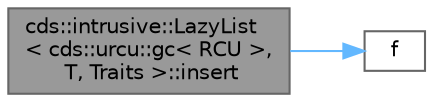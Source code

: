 digraph "cds::intrusive::LazyList&lt; cds::urcu::gc&lt; RCU &gt;, T, Traits &gt;::insert"
{
 // LATEX_PDF_SIZE
  bgcolor="transparent";
  edge [fontname=Helvetica,fontsize=10,labelfontname=Helvetica,labelfontsize=10];
  node [fontname=Helvetica,fontsize=10,shape=box,height=0.2,width=0.4];
  rankdir="LR";
  Node1 [id="Node000001",label="cds::intrusive::LazyList\l\< cds::urcu::gc\< RCU \>,\l T, Traits \>::insert",height=0.2,width=0.4,color="gray40", fillcolor="grey60", style="filled", fontcolor="black",tooltip="Inserts new node"];
  Node1 -> Node2 [id="edge1_Node000001_Node000002",color="steelblue1",style="solid",tooltip=" "];
  Node2 [id="Node000002",label="f",height=0.2,width=0.4,color="grey40", fillcolor="white", style="filled",URL="$cxx11__tensor__map_8cpp.html#a7f507fea02198f6cb81c86640c7b1a4e",tooltip=" "];
}
